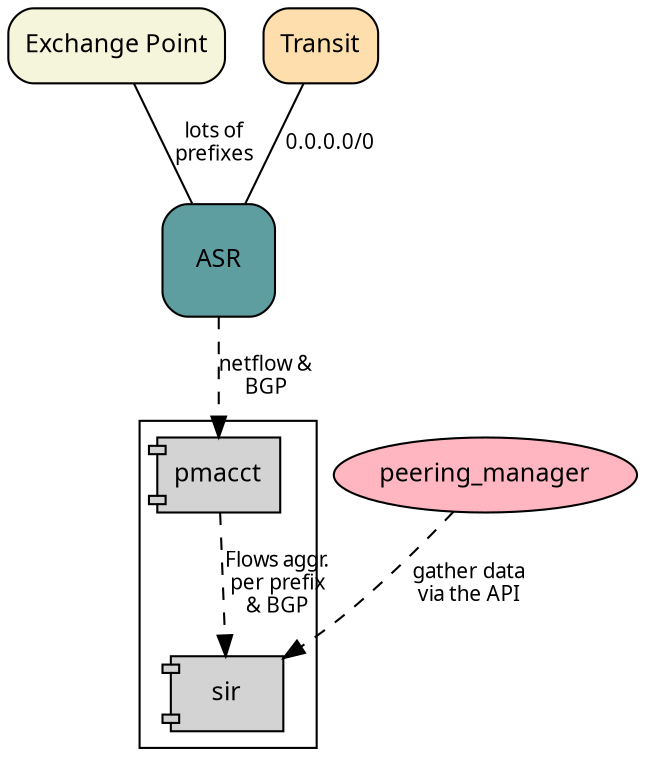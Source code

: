 digraph SIR {
    graph [truecolor=True, bgcolor="#ffffff5f"]
    node [shape="box", style="rounded,filled", fontname="Source Code Pro", fontsize=12]
    edge [fontname="Source Code Pro", fontsize=10, style=dashed]

    subgraph network {
      IXP[label="Exchange Point", fillcolor="#F5F5DC"];
      Transit[fillcolor="#FFDEAD"];
      ASR[label="ASR", fillcolor="#5F9EA0", height=0.75, width=0.75];

      Transit -> ASR[label="0.0.0.0/0", dir=none, style=solid];
      IXP -> ASR[label="lots of\nprefixes", dir=none, style=solid];
    }

    subgraph cluster_1 {
      node [shape="component"]
      pmacct;
      sir;
    }
    ASR -> pmacct[label="netflow &\nBGP"]
    pmacct -> sir[label="Flows aggr.\nper prefix\n& BGP"]

    subgraph external {
      node [shape="ellipse"];
      peering_manager[fillcolor="#FFB6C1"];

      peering_manager -> sir[label="gather data\nvia the API"];
    }

}
